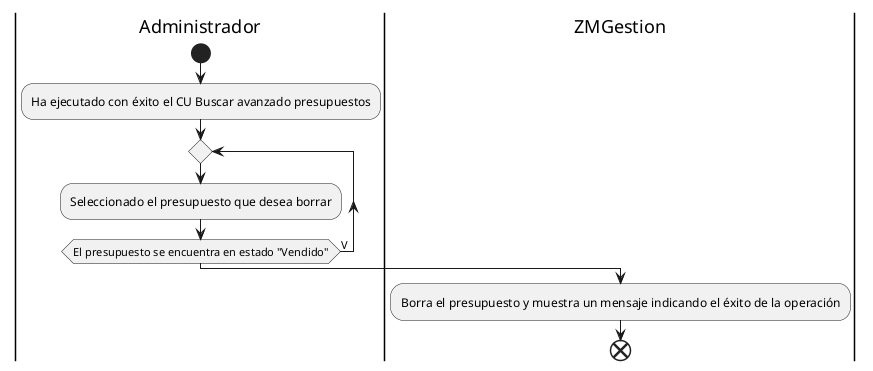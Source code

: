 @startuml borrarPresupuesto
|Administrador|
start 
:Ha ejecutado con éxito el CU Buscar avanzado presupuestos;
repeat
:Seleccionado el presupuesto que desea borrar;
repeat while(El presupuesto se encuentra en estado "Vendido") is (V)
|ZMGestion|
:Borra el presupuesto y muestra un mensaje indicando el éxito de la operación;
end
@enduml